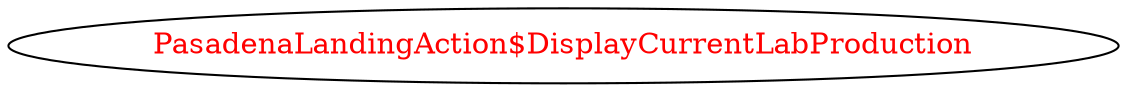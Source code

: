 digraph dependencyGraph {
 concentrate=true;
 ranksep="2.0";
 rankdir="LR"; 
 splines="ortho";
"PasadenaLandingAction$DisplayCurrentLabProduction" [fontcolor="red"];
}